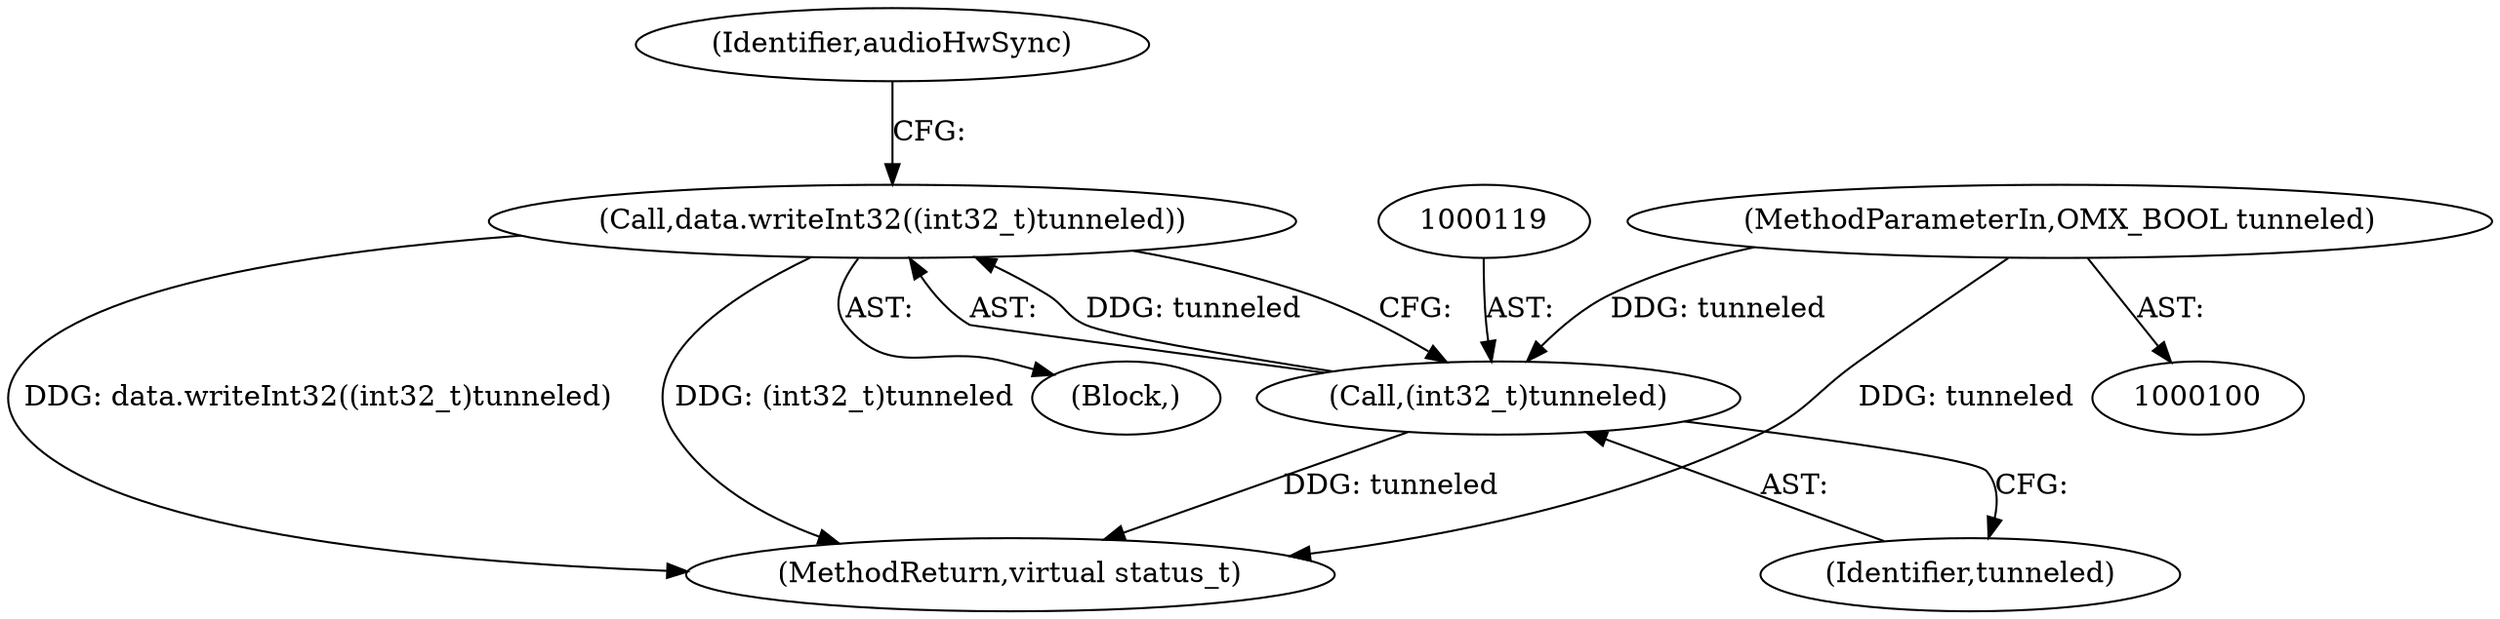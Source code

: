 digraph "0_Android_25be9ac20db51044e1b09ca67906355e4f328d48@API" {
"1000117" [label="(Call,data.writeInt32((int32_t)tunneled))"];
"1000118" [label="(Call,(int32_t)tunneled)"];
"1000103" [label="(MethodParameterIn,OMX_BOOL tunneled)"];
"1000122" [label="(Identifier,audioHwSync)"];
"1000103" [label="(MethodParameterIn,OMX_BOOL tunneled)"];
"1000106" [label="(Block,)"];
"1000147" [label="(MethodReturn,virtual status_t)"];
"1000118" [label="(Call,(int32_t)tunneled)"];
"1000117" [label="(Call,data.writeInt32((int32_t)tunneled))"];
"1000120" [label="(Identifier,tunneled)"];
"1000117" -> "1000106"  [label="AST: "];
"1000117" -> "1000118"  [label="CFG: "];
"1000118" -> "1000117"  [label="AST: "];
"1000122" -> "1000117"  [label="CFG: "];
"1000117" -> "1000147"  [label="DDG: data.writeInt32((int32_t)tunneled)"];
"1000117" -> "1000147"  [label="DDG: (int32_t)tunneled"];
"1000118" -> "1000117"  [label="DDG: tunneled"];
"1000118" -> "1000120"  [label="CFG: "];
"1000119" -> "1000118"  [label="AST: "];
"1000120" -> "1000118"  [label="AST: "];
"1000118" -> "1000147"  [label="DDG: tunneled"];
"1000103" -> "1000118"  [label="DDG: tunneled"];
"1000103" -> "1000100"  [label="AST: "];
"1000103" -> "1000147"  [label="DDG: tunneled"];
}
